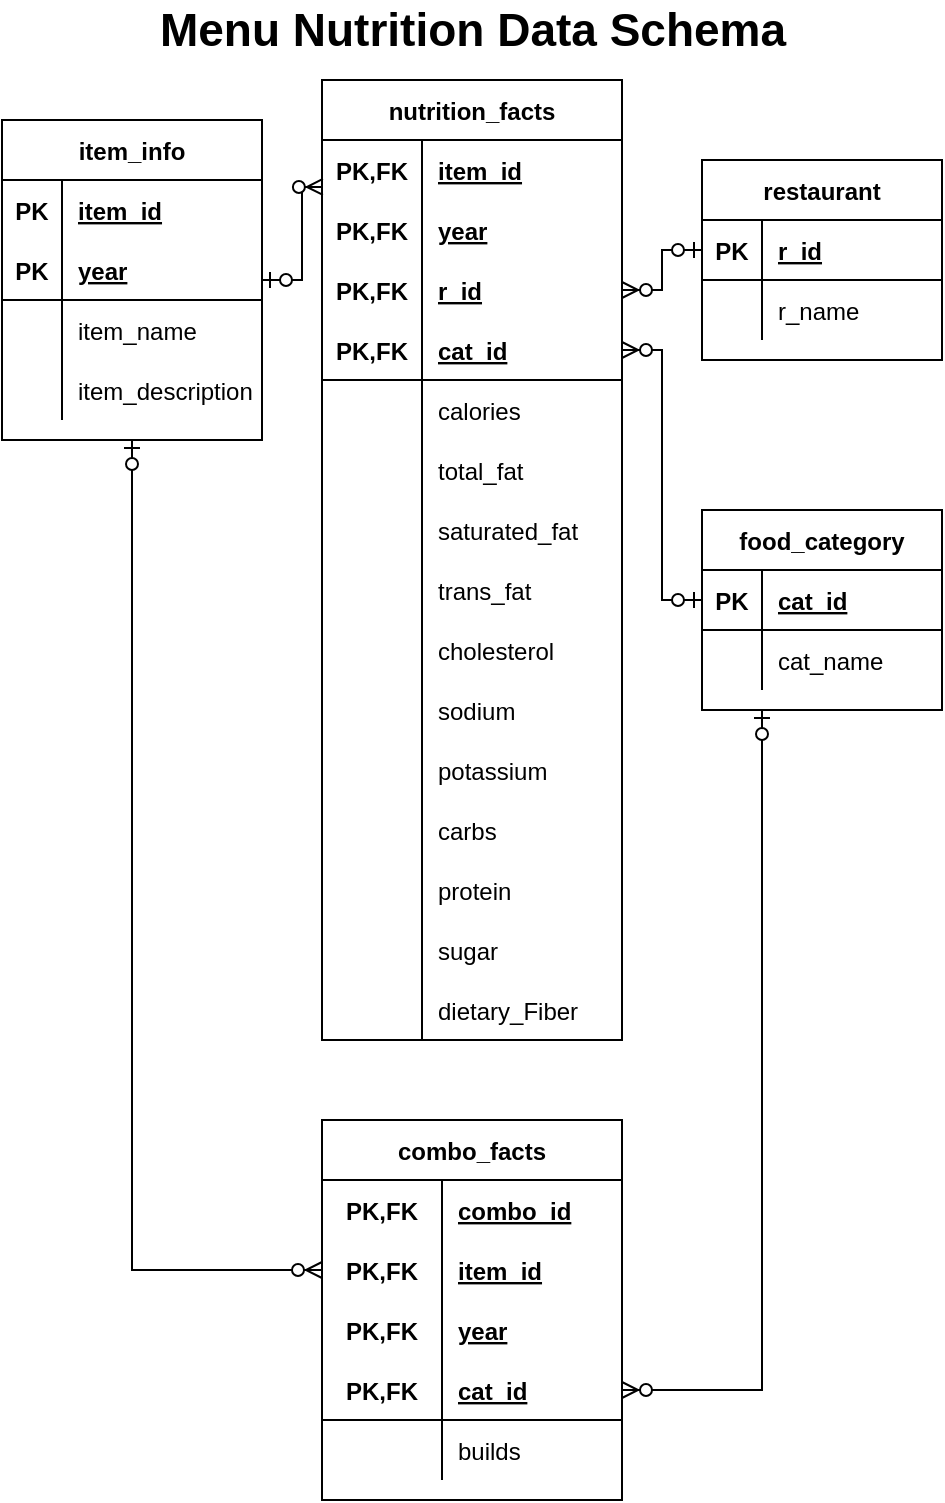<mxfile version="14.6.6" type="device"><diagram id="nnnwThh9loMpZc02j76k" name="Page-1"><mxGraphModel dx="1137" dy="969" grid="1" gridSize="10" guides="1" tooltips="1" connect="1" arrows="1" fold="1" page="1" pageScale="1" pageWidth="827" pageHeight="1169" math="0" shadow="0"><root><mxCell id="0"/><mxCell id="1" parent="0"/><mxCell id="g2cXBv40t_0pja6zvp6S-1" value="nutrition_facts" style="shape=table;startSize=30;container=1;collapsible=1;childLayout=tableLayout;fixedRows=1;rowLines=0;fontStyle=1;align=center;resizeLast=1;" vertex="1" parent="1"><mxGeometry x="330" y="270" width="150" height="480" as="geometry"/></mxCell><mxCell id="g2cXBv40t_0pja6zvp6S-2" value="" style="shape=partialRectangle;collapsible=0;dropTarget=0;pointerEvents=0;fillColor=none;top=0;left=0;bottom=1;right=0;points=[[0,0.5],[1,0.5]];portConstraint=eastwest;strokeColor=none;" vertex="1" parent="g2cXBv40t_0pja6zvp6S-1"><mxGeometry y="30" width="150" height="30" as="geometry"/></mxCell><mxCell id="g2cXBv40t_0pja6zvp6S-3" value="PK,FK" style="shape=partialRectangle;connectable=0;fillColor=none;top=0;left=0;bottom=0;right=0;fontStyle=1;overflow=hidden;" vertex="1" parent="g2cXBv40t_0pja6zvp6S-2"><mxGeometry width="50" height="30" as="geometry"/></mxCell><mxCell id="g2cXBv40t_0pja6zvp6S-4" value="item_id" style="shape=partialRectangle;connectable=0;fillColor=none;top=0;left=0;bottom=0;right=0;align=left;spacingLeft=6;fontStyle=5;overflow=hidden;" vertex="1" parent="g2cXBv40t_0pja6zvp6S-2"><mxGeometry x="50" width="100" height="30" as="geometry"/></mxCell><mxCell id="g2cXBv40t_0pja6zvp6S-14" value="" style="shape=partialRectangle;collapsible=0;dropTarget=0;pointerEvents=0;fillColor=none;top=0;left=0;bottom=1;right=0;points=[[0,0.5],[1,0.5]];portConstraint=eastwest;strokeColor=none;" vertex="1" parent="g2cXBv40t_0pja6zvp6S-1"><mxGeometry y="60" width="150" height="30" as="geometry"/></mxCell><mxCell id="g2cXBv40t_0pja6zvp6S-15" value="PK,FK" style="shape=partialRectangle;connectable=0;fillColor=none;top=0;left=0;bottom=0;right=0;fontStyle=1;overflow=hidden;" vertex="1" parent="g2cXBv40t_0pja6zvp6S-14"><mxGeometry width="50" height="30" as="geometry"/></mxCell><mxCell id="g2cXBv40t_0pja6zvp6S-16" value="year" style="shape=partialRectangle;connectable=0;fillColor=none;top=0;left=0;bottom=0;right=0;align=left;spacingLeft=6;fontStyle=5;overflow=hidden;" vertex="1" parent="g2cXBv40t_0pja6zvp6S-14"><mxGeometry x="50" width="100" height="30" as="geometry"/></mxCell><mxCell id="g2cXBv40t_0pja6zvp6S-26" value="" style="shape=partialRectangle;collapsible=0;dropTarget=0;pointerEvents=0;fillColor=none;top=0;left=0;bottom=1;right=0;points=[[0,0.5],[1,0.5]];portConstraint=eastwest;strokeColor=none;" vertex="1" parent="g2cXBv40t_0pja6zvp6S-1"><mxGeometry y="90" width="150" height="30" as="geometry"/></mxCell><mxCell id="g2cXBv40t_0pja6zvp6S-27" value="PK,FK" style="shape=partialRectangle;connectable=0;fillColor=none;top=0;left=0;bottom=0;right=0;fontStyle=1;overflow=hidden;" vertex="1" parent="g2cXBv40t_0pja6zvp6S-26"><mxGeometry width="50" height="30" as="geometry"/></mxCell><mxCell id="g2cXBv40t_0pja6zvp6S-28" value="r_id" style="shape=partialRectangle;connectable=0;fillColor=none;top=0;left=0;bottom=0;right=0;align=left;spacingLeft=6;fontStyle=5;overflow=hidden;" vertex="1" parent="g2cXBv40t_0pja6zvp6S-26"><mxGeometry x="50" width="100" height="30" as="geometry"/></mxCell><mxCell id="g2cXBv40t_0pja6zvp6S-23" value="" style="shape=partialRectangle;collapsible=0;dropTarget=0;pointerEvents=0;fillColor=none;top=0;left=0;bottom=1;right=0;points=[[0,0.5],[1,0.5]];portConstraint=eastwest;" vertex="1" parent="g2cXBv40t_0pja6zvp6S-1"><mxGeometry y="120" width="150" height="30" as="geometry"/></mxCell><mxCell id="g2cXBv40t_0pja6zvp6S-24" value="PK,FK" style="shape=partialRectangle;connectable=0;fillColor=none;top=0;left=0;bottom=0;right=0;fontStyle=1;overflow=hidden;" vertex="1" parent="g2cXBv40t_0pja6zvp6S-23"><mxGeometry width="50" height="30" as="geometry"/></mxCell><mxCell id="g2cXBv40t_0pja6zvp6S-25" value="cat_id" style="shape=partialRectangle;connectable=0;fillColor=none;top=0;left=0;bottom=0;right=0;align=left;spacingLeft=6;fontStyle=5;overflow=hidden;" vertex="1" parent="g2cXBv40t_0pja6zvp6S-23"><mxGeometry x="50" width="100" height="30" as="geometry"/></mxCell><mxCell id="g2cXBv40t_0pja6zvp6S-5" value="" style="shape=partialRectangle;collapsible=0;dropTarget=0;pointerEvents=0;fillColor=none;top=0;left=0;bottom=0;right=0;points=[[0,0.5],[1,0.5]];portConstraint=eastwest;" vertex="1" parent="g2cXBv40t_0pja6zvp6S-1"><mxGeometry y="150" width="150" height="30" as="geometry"/></mxCell><mxCell id="g2cXBv40t_0pja6zvp6S-6" value="" style="shape=partialRectangle;connectable=0;fillColor=none;top=0;left=0;bottom=0;right=0;editable=1;overflow=hidden;" vertex="1" parent="g2cXBv40t_0pja6zvp6S-5"><mxGeometry width="50" height="30" as="geometry"/></mxCell><mxCell id="g2cXBv40t_0pja6zvp6S-7" value="calories" style="shape=partialRectangle;connectable=0;fillColor=none;top=0;left=0;bottom=0;right=0;align=left;spacingLeft=6;overflow=hidden;" vertex="1" parent="g2cXBv40t_0pja6zvp6S-5"><mxGeometry x="50" width="100" height="30" as="geometry"/></mxCell><mxCell id="g2cXBv40t_0pja6zvp6S-8" value="" style="shape=partialRectangle;collapsible=0;dropTarget=0;pointerEvents=0;fillColor=none;top=0;left=0;bottom=0;right=0;points=[[0,0.5],[1,0.5]];portConstraint=eastwest;" vertex="1" parent="g2cXBv40t_0pja6zvp6S-1"><mxGeometry y="180" width="150" height="30" as="geometry"/></mxCell><mxCell id="g2cXBv40t_0pja6zvp6S-9" value="" style="shape=partialRectangle;connectable=0;fillColor=none;top=0;left=0;bottom=0;right=0;editable=1;overflow=hidden;" vertex="1" parent="g2cXBv40t_0pja6zvp6S-8"><mxGeometry width="50" height="30" as="geometry"/></mxCell><mxCell id="g2cXBv40t_0pja6zvp6S-10" value="total_fat" style="shape=partialRectangle;connectable=0;fillColor=none;top=0;left=0;bottom=0;right=0;align=left;spacingLeft=6;overflow=hidden;" vertex="1" parent="g2cXBv40t_0pja6zvp6S-8"><mxGeometry x="50" width="100" height="30" as="geometry"/></mxCell><mxCell id="g2cXBv40t_0pja6zvp6S-11" value="" style="shape=partialRectangle;collapsible=0;dropTarget=0;pointerEvents=0;fillColor=none;top=0;left=0;bottom=0;right=0;points=[[0,0.5],[1,0.5]];portConstraint=eastwest;" vertex="1" parent="g2cXBv40t_0pja6zvp6S-1"><mxGeometry y="210" width="150" height="30" as="geometry"/></mxCell><mxCell id="g2cXBv40t_0pja6zvp6S-12" value="" style="shape=partialRectangle;connectable=0;fillColor=none;top=0;left=0;bottom=0;right=0;editable=1;overflow=hidden;" vertex="1" parent="g2cXBv40t_0pja6zvp6S-11"><mxGeometry width="50" height="30" as="geometry"/></mxCell><mxCell id="g2cXBv40t_0pja6zvp6S-13" value="saturated_fat" style="shape=partialRectangle;connectable=0;fillColor=none;top=0;left=0;bottom=0;right=0;align=left;spacingLeft=6;overflow=hidden;" vertex="1" parent="g2cXBv40t_0pja6zvp6S-11"><mxGeometry x="50" width="100" height="30" as="geometry"/></mxCell><mxCell id="g2cXBv40t_0pja6zvp6S-29" value="" style="shape=partialRectangle;collapsible=0;dropTarget=0;pointerEvents=0;fillColor=none;top=0;left=0;bottom=0;right=0;points=[[0,0.5],[1,0.5]];portConstraint=eastwest;" vertex="1" parent="g2cXBv40t_0pja6zvp6S-1"><mxGeometry y="240" width="150" height="30" as="geometry"/></mxCell><mxCell id="g2cXBv40t_0pja6zvp6S-30" value="" style="shape=partialRectangle;connectable=0;fillColor=none;top=0;left=0;bottom=0;right=0;editable=1;overflow=hidden;" vertex="1" parent="g2cXBv40t_0pja6zvp6S-29"><mxGeometry width="50" height="30" as="geometry"/></mxCell><mxCell id="g2cXBv40t_0pja6zvp6S-31" value="trans_fat" style="shape=partialRectangle;connectable=0;fillColor=none;top=0;left=0;bottom=0;right=0;align=left;spacingLeft=6;overflow=hidden;" vertex="1" parent="g2cXBv40t_0pja6zvp6S-29"><mxGeometry x="50" width="100" height="30" as="geometry"/></mxCell><mxCell id="g2cXBv40t_0pja6zvp6S-32" value="" style="shape=partialRectangle;collapsible=0;dropTarget=0;pointerEvents=0;fillColor=none;top=0;left=0;bottom=0;right=0;points=[[0,0.5],[1,0.5]];portConstraint=eastwest;" vertex="1" parent="g2cXBv40t_0pja6zvp6S-1"><mxGeometry y="270" width="150" height="30" as="geometry"/></mxCell><mxCell id="g2cXBv40t_0pja6zvp6S-33" value="" style="shape=partialRectangle;connectable=0;fillColor=none;top=0;left=0;bottom=0;right=0;editable=1;overflow=hidden;" vertex="1" parent="g2cXBv40t_0pja6zvp6S-32"><mxGeometry width="50" height="30" as="geometry"/></mxCell><mxCell id="g2cXBv40t_0pja6zvp6S-34" value="cholesterol" style="shape=partialRectangle;connectable=0;fillColor=none;top=0;left=0;bottom=0;right=0;align=left;spacingLeft=6;overflow=hidden;" vertex="1" parent="g2cXBv40t_0pja6zvp6S-32"><mxGeometry x="50" width="100" height="30" as="geometry"/></mxCell><mxCell id="g2cXBv40t_0pja6zvp6S-35" value="" style="shape=partialRectangle;collapsible=0;dropTarget=0;pointerEvents=0;fillColor=none;top=0;left=0;bottom=0;right=0;points=[[0,0.5],[1,0.5]];portConstraint=eastwest;" vertex="1" parent="g2cXBv40t_0pja6zvp6S-1"><mxGeometry y="300" width="150" height="30" as="geometry"/></mxCell><mxCell id="g2cXBv40t_0pja6zvp6S-36" value="" style="shape=partialRectangle;connectable=0;fillColor=none;top=0;left=0;bottom=0;right=0;editable=1;overflow=hidden;" vertex="1" parent="g2cXBv40t_0pja6zvp6S-35"><mxGeometry width="50" height="30" as="geometry"/></mxCell><mxCell id="g2cXBv40t_0pja6zvp6S-37" value="sodium" style="shape=partialRectangle;connectable=0;fillColor=none;top=0;left=0;bottom=0;right=0;align=left;spacingLeft=6;overflow=hidden;" vertex="1" parent="g2cXBv40t_0pja6zvp6S-35"><mxGeometry x="50" width="100" height="30" as="geometry"/></mxCell><mxCell id="g2cXBv40t_0pja6zvp6S-38" value="" style="shape=partialRectangle;collapsible=0;dropTarget=0;pointerEvents=0;fillColor=none;top=0;left=0;bottom=0;right=0;points=[[0,0.5],[1,0.5]];portConstraint=eastwest;" vertex="1" parent="g2cXBv40t_0pja6zvp6S-1"><mxGeometry y="330" width="150" height="30" as="geometry"/></mxCell><mxCell id="g2cXBv40t_0pja6zvp6S-39" value="" style="shape=partialRectangle;connectable=0;fillColor=none;top=0;left=0;bottom=0;right=0;editable=1;overflow=hidden;" vertex="1" parent="g2cXBv40t_0pja6zvp6S-38"><mxGeometry width="50" height="30" as="geometry"/></mxCell><mxCell id="g2cXBv40t_0pja6zvp6S-40" value="potassium" style="shape=partialRectangle;connectable=0;fillColor=none;top=0;left=0;bottom=0;right=0;align=left;spacingLeft=6;overflow=hidden;" vertex="1" parent="g2cXBv40t_0pja6zvp6S-38"><mxGeometry x="50" width="100" height="30" as="geometry"/></mxCell><mxCell id="g2cXBv40t_0pja6zvp6S-41" value="" style="shape=partialRectangle;collapsible=0;dropTarget=0;pointerEvents=0;fillColor=none;top=0;left=0;bottom=0;right=0;points=[[0,0.5],[1,0.5]];portConstraint=eastwest;" vertex="1" parent="g2cXBv40t_0pja6zvp6S-1"><mxGeometry y="360" width="150" height="30" as="geometry"/></mxCell><mxCell id="g2cXBv40t_0pja6zvp6S-42" value="" style="shape=partialRectangle;connectable=0;fillColor=none;top=0;left=0;bottom=0;right=0;editable=1;overflow=hidden;" vertex="1" parent="g2cXBv40t_0pja6zvp6S-41"><mxGeometry width="50" height="30" as="geometry"/></mxCell><mxCell id="g2cXBv40t_0pja6zvp6S-43" value="carbs" style="shape=partialRectangle;connectable=0;fillColor=none;top=0;left=0;bottom=0;right=0;align=left;spacingLeft=6;overflow=hidden;" vertex="1" parent="g2cXBv40t_0pja6zvp6S-41"><mxGeometry x="50" width="100" height="30" as="geometry"/></mxCell><mxCell id="g2cXBv40t_0pja6zvp6S-44" value="" style="shape=partialRectangle;collapsible=0;dropTarget=0;pointerEvents=0;fillColor=none;top=0;left=0;bottom=0;right=0;points=[[0,0.5],[1,0.5]];portConstraint=eastwest;" vertex="1" parent="g2cXBv40t_0pja6zvp6S-1"><mxGeometry y="390" width="150" height="30" as="geometry"/></mxCell><mxCell id="g2cXBv40t_0pja6zvp6S-45" value="" style="shape=partialRectangle;connectable=0;fillColor=none;top=0;left=0;bottom=0;right=0;editable=1;overflow=hidden;" vertex="1" parent="g2cXBv40t_0pja6zvp6S-44"><mxGeometry width="50" height="30" as="geometry"/></mxCell><mxCell id="g2cXBv40t_0pja6zvp6S-46" value="protein" style="shape=partialRectangle;connectable=0;fillColor=none;top=0;left=0;bottom=0;right=0;align=left;spacingLeft=6;overflow=hidden;" vertex="1" parent="g2cXBv40t_0pja6zvp6S-44"><mxGeometry x="50" width="100" height="30" as="geometry"/></mxCell><mxCell id="g2cXBv40t_0pja6zvp6S-47" value="" style="shape=partialRectangle;collapsible=0;dropTarget=0;pointerEvents=0;fillColor=none;top=0;left=0;bottom=0;right=0;points=[[0,0.5],[1,0.5]];portConstraint=eastwest;" vertex="1" parent="g2cXBv40t_0pja6zvp6S-1"><mxGeometry y="420" width="150" height="30" as="geometry"/></mxCell><mxCell id="g2cXBv40t_0pja6zvp6S-48" value="" style="shape=partialRectangle;connectable=0;fillColor=none;top=0;left=0;bottom=0;right=0;editable=1;overflow=hidden;" vertex="1" parent="g2cXBv40t_0pja6zvp6S-47"><mxGeometry width="50" height="30" as="geometry"/></mxCell><mxCell id="g2cXBv40t_0pja6zvp6S-49" value="sugar" style="shape=partialRectangle;connectable=0;fillColor=none;top=0;left=0;bottom=0;right=0;align=left;spacingLeft=6;overflow=hidden;" vertex="1" parent="g2cXBv40t_0pja6zvp6S-47"><mxGeometry x="50" width="100" height="30" as="geometry"/></mxCell><mxCell id="g2cXBv40t_0pja6zvp6S-50" value="" style="shape=partialRectangle;collapsible=0;dropTarget=0;pointerEvents=0;fillColor=none;top=0;left=0;bottom=0;right=0;points=[[0,0.5],[1,0.5]];portConstraint=eastwest;" vertex="1" parent="g2cXBv40t_0pja6zvp6S-1"><mxGeometry y="450" width="150" height="30" as="geometry"/></mxCell><mxCell id="g2cXBv40t_0pja6zvp6S-51" value="" style="shape=partialRectangle;connectable=0;fillColor=none;top=0;left=0;bottom=0;right=0;editable=1;overflow=hidden;" vertex="1" parent="g2cXBv40t_0pja6zvp6S-50"><mxGeometry width="50" height="30" as="geometry"/></mxCell><mxCell id="g2cXBv40t_0pja6zvp6S-52" value="dietary_Fiber" style="shape=partialRectangle;connectable=0;fillColor=none;top=0;left=0;bottom=0;right=0;align=left;spacingLeft=6;overflow=hidden;" vertex="1" parent="g2cXBv40t_0pja6zvp6S-50"><mxGeometry x="50" width="100" height="30" as="geometry"/></mxCell><mxCell id="g2cXBv40t_0pja6zvp6S-118" style="edgeStyle=orthogonalEdgeStyle;rounded=0;orthogonalLoop=1;jettySize=auto;html=1;exitX=1;exitY=0.5;exitDx=0;exitDy=0;" edge="1" parent="g2cXBv40t_0pja6zvp6S-1" source="g2cXBv40t_0pja6zvp6S-29" target="g2cXBv40t_0pja6zvp6S-29"><mxGeometry relative="1" as="geometry"/></mxCell><mxCell id="g2cXBv40t_0pja6zvp6S-99" value="combo_facts" style="shape=table;startSize=30;container=1;collapsible=1;childLayout=tableLayout;fixedRows=1;rowLines=0;fontStyle=1;align=center;resizeLast=1;strokeColor=#000000;" vertex="1" parent="1"><mxGeometry x="330" y="790" width="150" height="190" as="geometry"/></mxCell><mxCell id="g2cXBv40t_0pja6zvp6S-100" value="" style="shape=partialRectangle;collapsible=0;dropTarget=0;pointerEvents=0;fillColor=none;top=0;left=0;bottom=0;right=0;points=[[0,0.5],[1,0.5]];portConstraint=eastwest;" vertex="1" parent="g2cXBv40t_0pja6zvp6S-99"><mxGeometry y="30" width="150" height="30" as="geometry"/></mxCell><mxCell id="g2cXBv40t_0pja6zvp6S-101" value="PK,FK" style="shape=partialRectangle;connectable=0;fillColor=none;top=0;left=0;bottom=0;right=0;fontStyle=1;overflow=hidden;" vertex="1" parent="g2cXBv40t_0pja6zvp6S-100"><mxGeometry width="60" height="30" as="geometry"/></mxCell><mxCell id="g2cXBv40t_0pja6zvp6S-102" value="combo_id" style="shape=partialRectangle;connectable=0;fillColor=none;top=0;left=0;bottom=0;right=0;align=left;spacingLeft=6;fontStyle=5;overflow=hidden;" vertex="1" parent="g2cXBv40t_0pja6zvp6S-100"><mxGeometry x="60" width="90" height="30" as="geometry"/></mxCell><mxCell id="g2cXBv40t_0pja6zvp6S-103" value="" style="shape=partialRectangle;collapsible=0;dropTarget=0;pointerEvents=0;fillColor=none;top=0;left=0;bottom=1;right=0;points=[[0,0.5],[1,0.5]];portConstraint=eastwest;strokeColor=none;" vertex="1" parent="g2cXBv40t_0pja6zvp6S-99"><mxGeometry y="60" width="150" height="30" as="geometry"/></mxCell><mxCell id="g2cXBv40t_0pja6zvp6S-104" value="PK,FK" style="shape=partialRectangle;connectable=0;fillColor=none;top=0;left=0;bottom=0;right=0;fontStyle=1;overflow=hidden;" vertex="1" parent="g2cXBv40t_0pja6zvp6S-103"><mxGeometry width="60" height="30" as="geometry"/></mxCell><mxCell id="g2cXBv40t_0pja6zvp6S-105" value="item_id" style="shape=partialRectangle;connectable=0;fillColor=none;top=0;left=0;bottom=0;right=0;align=left;spacingLeft=6;fontStyle=5;overflow=hidden;" vertex="1" parent="g2cXBv40t_0pja6zvp6S-103"><mxGeometry x="60" width="90" height="30" as="geometry"/></mxCell><mxCell id="g2cXBv40t_0pja6zvp6S-112" value="" style="shape=partialRectangle;collapsible=0;dropTarget=0;pointerEvents=0;fillColor=none;top=0;left=0;bottom=1;right=0;points=[[0,0.5],[1,0.5]];portConstraint=eastwest;strokeColor=none;" vertex="1" parent="g2cXBv40t_0pja6zvp6S-99"><mxGeometry y="90" width="150" height="30" as="geometry"/></mxCell><mxCell id="g2cXBv40t_0pja6zvp6S-113" value="PK,FK" style="shape=partialRectangle;connectable=0;fillColor=none;top=0;left=0;bottom=0;right=0;fontStyle=1;overflow=hidden;" vertex="1" parent="g2cXBv40t_0pja6zvp6S-112"><mxGeometry width="60" height="30" as="geometry"/></mxCell><mxCell id="g2cXBv40t_0pja6zvp6S-114" value="year" style="shape=partialRectangle;connectable=0;fillColor=none;top=0;left=0;bottom=0;right=0;align=left;spacingLeft=6;fontStyle=5;overflow=hidden;" vertex="1" parent="g2cXBv40t_0pja6zvp6S-112"><mxGeometry x="60" width="90" height="30" as="geometry"/></mxCell><mxCell id="g2cXBv40t_0pja6zvp6S-115" value="" style="shape=partialRectangle;collapsible=0;dropTarget=0;pointerEvents=0;fillColor=none;top=0;left=0;bottom=1;right=0;points=[[0,0.5],[1,0.5]];portConstraint=eastwest;" vertex="1" parent="g2cXBv40t_0pja6zvp6S-99"><mxGeometry y="120" width="150" height="30" as="geometry"/></mxCell><mxCell id="g2cXBv40t_0pja6zvp6S-116" value="PK,FK" style="shape=partialRectangle;connectable=0;fillColor=none;top=0;left=0;bottom=0;right=0;fontStyle=1;overflow=hidden;" vertex="1" parent="g2cXBv40t_0pja6zvp6S-115"><mxGeometry width="60" height="30" as="geometry"/></mxCell><mxCell id="g2cXBv40t_0pja6zvp6S-117" value="cat_id" style="shape=partialRectangle;connectable=0;fillColor=none;top=0;left=0;bottom=0;right=0;align=left;spacingLeft=6;fontStyle=5;overflow=hidden;" vertex="1" parent="g2cXBv40t_0pja6zvp6S-115"><mxGeometry x="60" width="90" height="30" as="geometry"/></mxCell><mxCell id="g2cXBv40t_0pja6zvp6S-106" value="" style="shape=partialRectangle;collapsible=0;dropTarget=0;pointerEvents=0;fillColor=none;top=0;left=0;bottom=0;right=0;points=[[0,0.5],[1,0.5]];portConstraint=eastwest;" vertex="1" parent="g2cXBv40t_0pja6zvp6S-99"><mxGeometry y="150" width="150" height="30" as="geometry"/></mxCell><mxCell id="g2cXBv40t_0pja6zvp6S-107" value="" style="shape=partialRectangle;connectable=0;fillColor=none;top=0;left=0;bottom=0;right=0;editable=1;overflow=hidden;" vertex="1" parent="g2cXBv40t_0pja6zvp6S-106"><mxGeometry width="60" height="30" as="geometry"/></mxCell><mxCell id="g2cXBv40t_0pja6zvp6S-108" value="builds" style="shape=partialRectangle;connectable=0;fillColor=none;top=0;left=0;bottom=0;right=0;align=left;spacingLeft=6;overflow=hidden;" vertex="1" parent="g2cXBv40t_0pja6zvp6S-106"><mxGeometry x="60" width="90" height="30" as="geometry"/></mxCell><mxCell id="g2cXBv40t_0pja6zvp6S-119" value="restaurant" style="shape=table;startSize=30;container=1;collapsible=1;childLayout=tableLayout;fixedRows=1;rowLines=0;fontStyle=1;align=center;resizeLast=1;strokeColor=#000000;" vertex="1" parent="1"><mxGeometry x="520" y="310" width="120" height="100" as="geometry"/></mxCell><mxCell id="g2cXBv40t_0pja6zvp6S-120" value="" style="shape=partialRectangle;collapsible=0;dropTarget=0;pointerEvents=0;fillColor=none;top=0;left=0;bottom=1;right=0;points=[[0,0.5],[1,0.5]];portConstraint=eastwest;" vertex="1" parent="g2cXBv40t_0pja6zvp6S-119"><mxGeometry y="30" width="120" height="30" as="geometry"/></mxCell><mxCell id="g2cXBv40t_0pja6zvp6S-121" value="PK" style="shape=partialRectangle;connectable=0;fillColor=none;top=0;left=0;bottom=0;right=0;fontStyle=1;overflow=hidden;" vertex="1" parent="g2cXBv40t_0pja6zvp6S-120"><mxGeometry width="30" height="30" as="geometry"/></mxCell><mxCell id="g2cXBv40t_0pja6zvp6S-122" value="r_id" style="shape=partialRectangle;connectable=0;fillColor=none;top=0;left=0;bottom=0;right=0;align=left;spacingLeft=6;fontStyle=5;overflow=hidden;" vertex="1" parent="g2cXBv40t_0pja6zvp6S-120"><mxGeometry x="30" width="90" height="30" as="geometry"/></mxCell><mxCell id="g2cXBv40t_0pja6zvp6S-123" value="" style="shape=partialRectangle;collapsible=0;dropTarget=0;pointerEvents=0;fillColor=none;top=0;left=0;bottom=0;right=0;points=[[0,0.5],[1,0.5]];portConstraint=eastwest;" vertex="1" parent="g2cXBv40t_0pja6zvp6S-119"><mxGeometry y="60" width="120" height="30" as="geometry"/></mxCell><mxCell id="g2cXBv40t_0pja6zvp6S-124" value="" style="shape=partialRectangle;connectable=0;fillColor=none;top=0;left=0;bottom=0;right=0;editable=1;overflow=hidden;" vertex="1" parent="g2cXBv40t_0pja6zvp6S-123"><mxGeometry width="30" height="30" as="geometry"/></mxCell><mxCell id="g2cXBv40t_0pja6zvp6S-125" value="r_name" style="shape=partialRectangle;connectable=0;fillColor=none;top=0;left=0;bottom=0;right=0;align=left;spacingLeft=6;overflow=hidden;" vertex="1" parent="g2cXBv40t_0pja6zvp6S-123"><mxGeometry x="30" width="90" height="30" as="geometry"/></mxCell><mxCell id="g2cXBv40t_0pja6zvp6S-156" style="edgeStyle=orthogonalEdgeStyle;rounded=0;orthogonalLoop=1;jettySize=auto;html=1;exitX=0.25;exitY=1;exitDx=0;exitDy=0;entryX=1;entryY=0.5;entryDx=0;entryDy=0;startArrow=ERzeroToOne;startFill=1;endArrow=ERzeroToMany;endFill=1;" edge="1" parent="1" source="g2cXBv40t_0pja6zvp6S-132" target="g2cXBv40t_0pja6zvp6S-115"><mxGeometry relative="1" as="geometry"/></mxCell><mxCell id="g2cXBv40t_0pja6zvp6S-132" value="food_category" style="shape=table;startSize=30;container=1;collapsible=1;childLayout=tableLayout;fixedRows=1;rowLines=0;fontStyle=1;align=center;resizeLast=1;strokeColor=#000000;" vertex="1" parent="1"><mxGeometry x="520" y="485" width="120" height="100" as="geometry"/></mxCell><mxCell id="g2cXBv40t_0pja6zvp6S-133" value="" style="shape=partialRectangle;collapsible=0;dropTarget=0;pointerEvents=0;fillColor=none;top=0;left=0;bottom=1;right=0;points=[[0,0.5],[1,0.5]];portConstraint=eastwest;" vertex="1" parent="g2cXBv40t_0pja6zvp6S-132"><mxGeometry y="30" width="120" height="30" as="geometry"/></mxCell><mxCell id="g2cXBv40t_0pja6zvp6S-134" value="PK" style="shape=partialRectangle;connectable=0;fillColor=none;top=0;left=0;bottom=0;right=0;fontStyle=1;overflow=hidden;" vertex="1" parent="g2cXBv40t_0pja6zvp6S-133"><mxGeometry width="30" height="30" as="geometry"/></mxCell><mxCell id="g2cXBv40t_0pja6zvp6S-135" value="cat_id" style="shape=partialRectangle;connectable=0;fillColor=none;top=0;left=0;bottom=0;right=0;align=left;spacingLeft=6;fontStyle=5;overflow=hidden;" vertex="1" parent="g2cXBv40t_0pja6zvp6S-133"><mxGeometry x="30" width="90" height="30" as="geometry"/></mxCell><mxCell id="g2cXBv40t_0pja6zvp6S-136" value="" style="shape=partialRectangle;collapsible=0;dropTarget=0;pointerEvents=0;fillColor=none;top=0;left=0;bottom=0;right=0;points=[[0,0.5],[1,0.5]];portConstraint=eastwest;" vertex="1" parent="g2cXBv40t_0pja6zvp6S-132"><mxGeometry y="60" width="120" height="30" as="geometry"/></mxCell><mxCell id="g2cXBv40t_0pja6zvp6S-137" value="" style="shape=partialRectangle;connectable=0;fillColor=none;top=0;left=0;bottom=0;right=0;editable=1;overflow=hidden;" vertex="1" parent="g2cXBv40t_0pja6zvp6S-136"><mxGeometry width="30" height="30" as="geometry"/></mxCell><mxCell id="g2cXBv40t_0pja6zvp6S-138" value="cat_name" style="shape=partialRectangle;connectable=0;fillColor=none;top=0;left=0;bottom=0;right=0;align=left;spacingLeft=6;overflow=hidden;" vertex="1" parent="g2cXBv40t_0pja6zvp6S-136"><mxGeometry x="30" width="90" height="30" as="geometry"/></mxCell><mxCell id="g2cXBv40t_0pja6zvp6S-152" style="edgeStyle=orthogonalEdgeStyle;rounded=0;orthogonalLoop=1;jettySize=auto;html=1;entryX=0.003;entryY=0.783;entryDx=0;entryDy=0;entryPerimeter=0;startArrow=ERzeroToOne;startFill=1;endArrow=ERzeroToMany;endFill=1;" edge="1" parent="1" source="g2cXBv40t_0pja6zvp6S-139" target="g2cXBv40t_0pja6zvp6S-2"><mxGeometry relative="1" as="geometry"/></mxCell><mxCell id="g2cXBv40t_0pja6zvp6S-153" style="edgeStyle=orthogonalEdgeStyle;rounded=0;orthogonalLoop=1;jettySize=auto;html=1;exitX=0.5;exitY=1;exitDx=0;exitDy=0;startArrow=ERzeroToOne;startFill=1;endArrow=ERzeroToMany;endFill=1;" edge="1" parent="1" source="g2cXBv40t_0pja6zvp6S-139" target="g2cXBv40t_0pja6zvp6S-103"><mxGeometry relative="1" as="geometry"/></mxCell><mxCell id="g2cXBv40t_0pja6zvp6S-139" value="item_info" style="shape=table;startSize=30;container=1;collapsible=1;childLayout=tableLayout;fixedRows=1;rowLines=0;fontStyle=1;align=center;resizeLast=1;strokeColor=#000000;" vertex="1" parent="1"><mxGeometry x="170" y="290" width="130" height="160" as="geometry"/></mxCell><mxCell id="g2cXBv40t_0pja6zvp6S-140" value="" style="shape=partialRectangle;collapsible=0;dropTarget=0;pointerEvents=0;fillColor=none;top=0;left=0;bottom=1;right=0;points=[[0,0.5],[1,0.5]];portConstraint=eastwest;strokeColor=none;" vertex="1" parent="g2cXBv40t_0pja6zvp6S-139"><mxGeometry y="30" width="130" height="30" as="geometry"/></mxCell><mxCell id="g2cXBv40t_0pja6zvp6S-141" value="PK" style="shape=partialRectangle;connectable=0;fillColor=none;top=0;left=0;bottom=0;right=0;fontStyle=1;overflow=hidden;" vertex="1" parent="g2cXBv40t_0pja6zvp6S-140"><mxGeometry width="30" height="30" as="geometry"/></mxCell><mxCell id="g2cXBv40t_0pja6zvp6S-142" value="item_id" style="shape=partialRectangle;connectable=0;fillColor=none;top=0;left=0;bottom=0;right=0;align=left;spacingLeft=6;fontStyle=5;overflow=hidden;" vertex="1" parent="g2cXBv40t_0pja6zvp6S-140"><mxGeometry x="30" width="100" height="30" as="geometry"/></mxCell><mxCell id="g2cXBv40t_0pja6zvp6S-146" value="" style="shape=partialRectangle;collapsible=0;dropTarget=0;pointerEvents=0;fillColor=none;top=0;left=0;bottom=1;right=0;points=[[0,0.5],[1,0.5]];portConstraint=eastwest;" vertex="1" parent="g2cXBv40t_0pja6zvp6S-139"><mxGeometry y="60" width="130" height="30" as="geometry"/></mxCell><mxCell id="g2cXBv40t_0pja6zvp6S-147" value="PK" style="shape=partialRectangle;connectable=0;fillColor=none;top=0;left=0;bottom=0;right=0;fontStyle=1;overflow=hidden;" vertex="1" parent="g2cXBv40t_0pja6zvp6S-146"><mxGeometry width="30" height="30" as="geometry"/></mxCell><mxCell id="g2cXBv40t_0pja6zvp6S-148" value="year" style="shape=partialRectangle;connectable=0;fillColor=none;top=0;left=0;bottom=0;right=0;align=left;spacingLeft=6;fontStyle=5;overflow=hidden;" vertex="1" parent="g2cXBv40t_0pja6zvp6S-146"><mxGeometry x="30" width="100" height="30" as="geometry"/></mxCell><mxCell id="g2cXBv40t_0pja6zvp6S-143" value="" style="shape=partialRectangle;collapsible=0;dropTarget=0;pointerEvents=0;fillColor=none;top=0;left=0;bottom=0;right=0;points=[[0,0.5],[1,0.5]];portConstraint=eastwest;" vertex="1" parent="g2cXBv40t_0pja6zvp6S-139"><mxGeometry y="90" width="130" height="30" as="geometry"/></mxCell><mxCell id="g2cXBv40t_0pja6zvp6S-144" value="" style="shape=partialRectangle;connectable=0;fillColor=none;top=0;left=0;bottom=0;right=0;editable=1;overflow=hidden;" vertex="1" parent="g2cXBv40t_0pja6zvp6S-143"><mxGeometry width="30" height="30" as="geometry"/></mxCell><mxCell id="g2cXBv40t_0pja6zvp6S-145" value="item_name" style="shape=partialRectangle;connectable=0;fillColor=none;top=0;left=0;bottom=0;right=0;align=left;spacingLeft=6;overflow=hidden;" vertex="1" parent="g2cXBv40t_0pja6zvp6S-143"><mxGeometry x="30" width="100" height="30" as="geometry"/></mxCell><mxCell id="g2cXBv40t_0pja6zvp6S-149" value="" style="shape=partialRectangle;collapsible=0;dropTarget=0;pointerEvents=0;fillColor=none;top=0;left=0;bottom=0;right=0;points=[[0,0.5],[1,0.5]];portConstraint=eastwest;" vertex="1" parent="g2cXBv40t_0pja6zvp6S-139"><mxGeometry y="120" width="130" height="30" as="geometry"/></mxCell><mxCell id="g2cXBv40t_0pja6zvp6S-150" value="" style="shape=partialRectangle;connectable=0;fillColor=none;top=0;left=0;bottom=0;right=0;editable=1;overflow=hidden;" vertex="1" parent="g2cXBv40t_0pja6zvp6S-149"><mxGeometry width="30" height="30" as="geometry"/></mxCell><mxCell id="g2cXBv40t_0pja6zvp6S-151" value="item_description" style="shape=partialRectangle;connectable=0;fillColor=none;top=0;left=0;bottom=0;right=0;align=left;spacingLeft=6;overflow=hidden;" vertex="1" parent="g2cXBv40t_0pja6zvp6S-149"><mxGeometry x="30" width="100" height="30" as="geometry"/></mxCell><mxCell id="g2cXBv40t_0pja6zvp6S-154" style="edgeStyle=orthogonalEdgeStyle;rounded=0;orthogonalLoop=1;jettySize=auto;html=1;exitX=0;exitY=0.5;exitDx=0;exitDy=0;entryX=1;entryY=0.5;entryDx=0;entryDy=0;startArrow=ERzeroToOne;startFill=1;endArrow=ERzeroToMany;endFill=1;" edge="1" parent="1" source="g2cXBv40t_0pja6zvp6S-133" target="g2cXBv40t_0pja6zvp6S-23"><mxGeometry relative="1" as="geometry"/></mxCell><mxCell id="g2cXBv40t_0pja6zvp6S-155" style="edgeStyle=orthogonalEdgeStyle;rounded=0;orthogonalLoop=1;jettySize=auto;html=1;entryX=1;entryY=0.5;entryDx=0;entryDy=0;startArrow=ERzeroToOne;startFill=1;endArrow=ERzeroToMany;endFill=1;" edge="1" parent="1" source="g2cXBv40t_0pja6zvp6S-120" target="g2cXBv40t_0pja6zvp6S-26"><mxGeometry relative="1" as="geometry"/></mxCell><mxCell id="g2cXBv40t_0pja6zvp6S-157" value="Menu Nutrition Data Schema" style="text;html=1;resizable=0;autosize=1;align=center;verticalAlign=middle;points=[];fillColor=none;strokeColor=none;rounded=0;fontStyle=1;fontSize=23;" vertex="1" parent="1"><mxGeometry x="240" y="230" width="330" height="30" as="geometry"/></mxCell></root></mxGraphModel></diagram></mxfile>